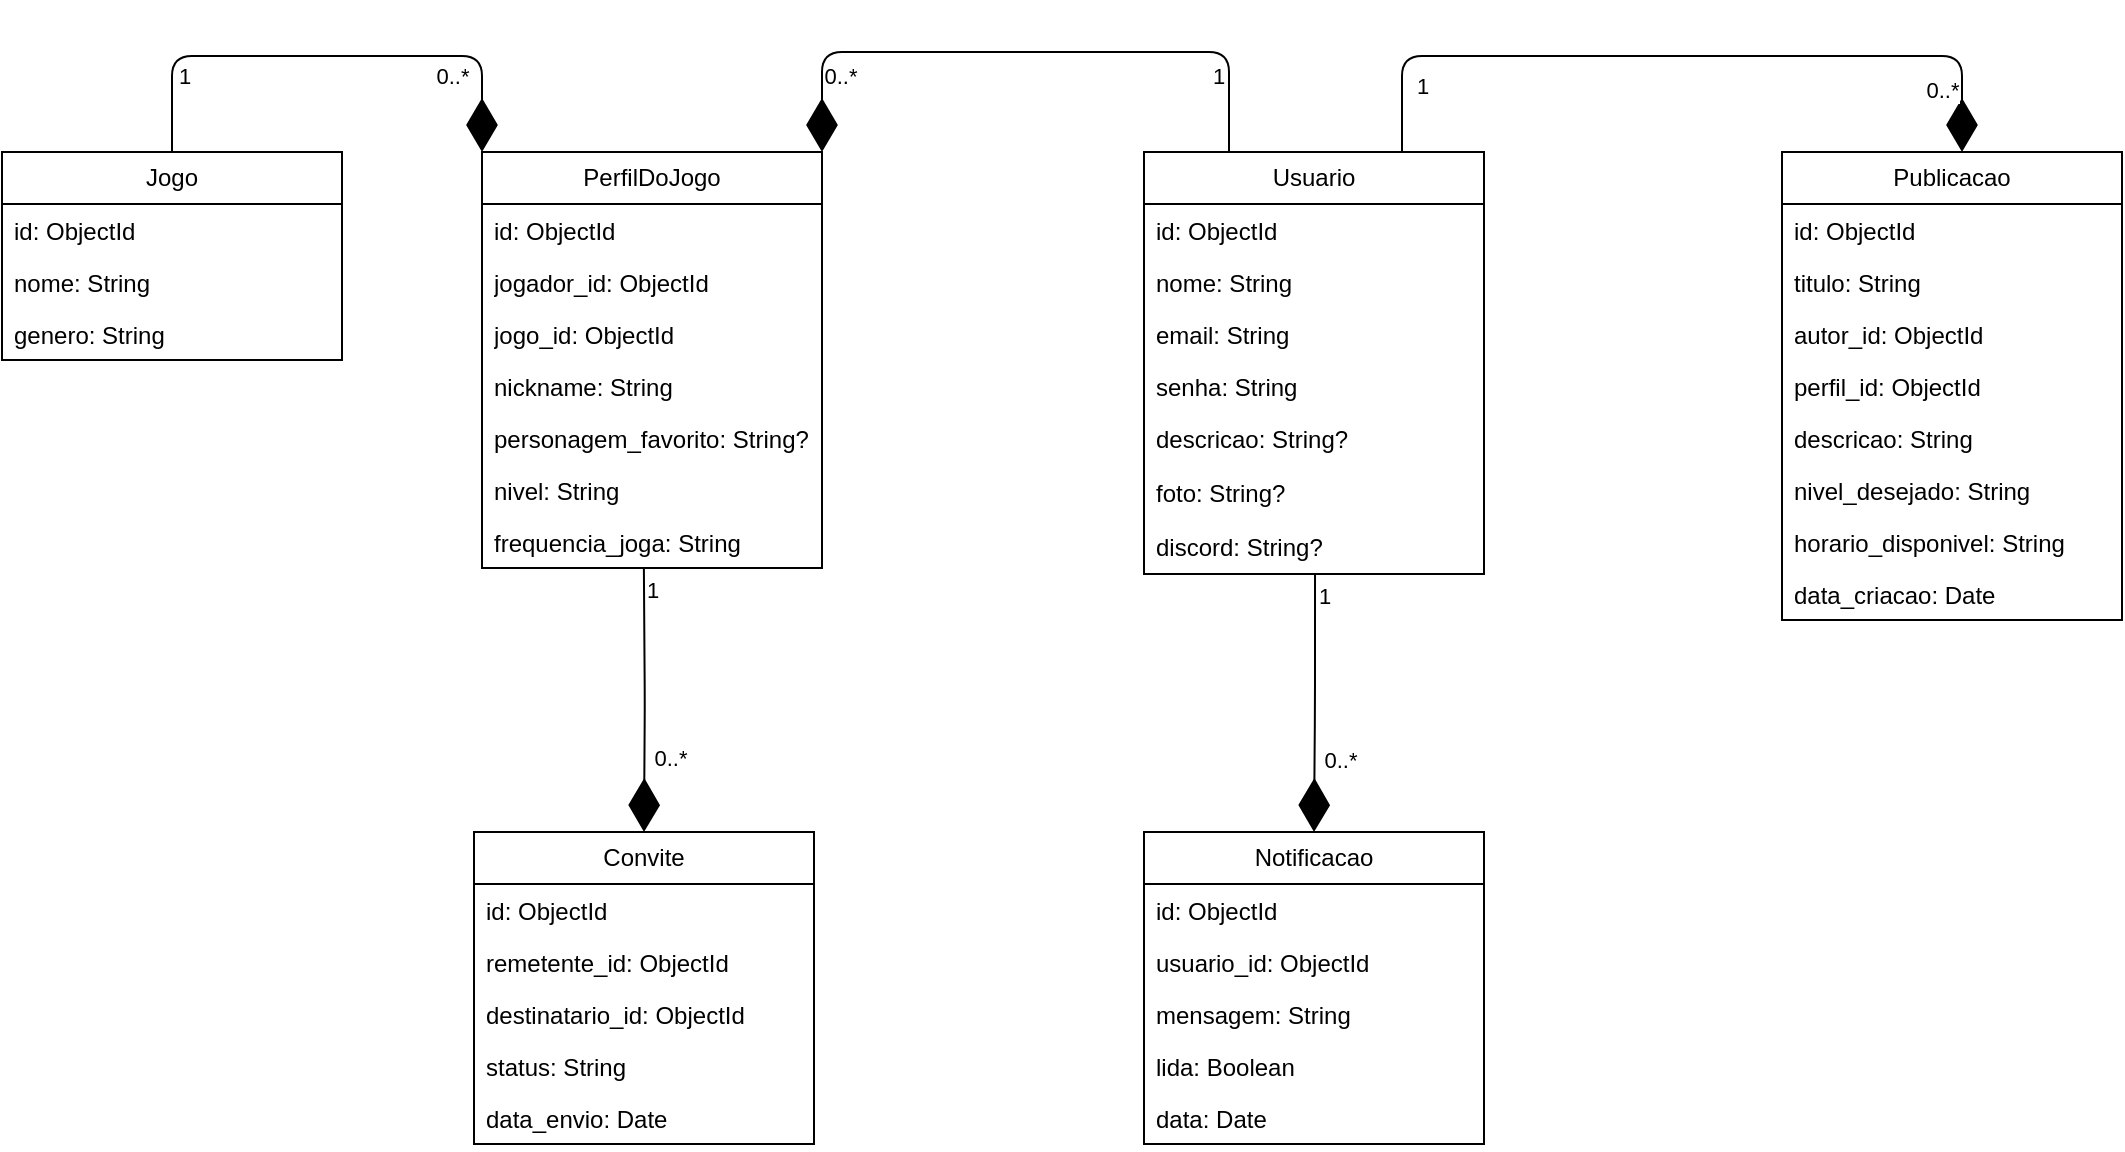 <mxfile>
    <diagram id="q0bv5TFum7khG15RQ4-P" name="Page-1">
        <mxGraphModel dx="2182" dy="1831" grid="1" gridSize="10" guides="1" tooltips="1" connect="1" arrows="1" fold="1" page="1" pageScale="1" pageWidth="850" pageHeight="1100" math="0" shadow="0">
            <root>
                <mxCell id="0"/>
                <mxCell id="1" parent="0"/>
                <mxCell id="148" value="Usuario" style="swimlane;fontStyle=0;childLayout=stackLayout;horizontal=1;startSize=26;fillColor=none;horizontalStack=0;resizeParent=1;resizeParentMax=0;resizeLast=0;collapsible=1;marginBottom=0;whiteSpace=wrap;html=1;swimlaneLine=1;rounded=0;shadow=0;glass=0;" parent="1" vertex="1">
                    <mxGeometry x="-39" y="-550" width="170" height="211" as="geometry">
                        <mxRectangle x="160" y="120" width="80" height="30" as="alternateBounds"/>
                    </mxGeometry>
                </mxCell>
                <mxCell id="149" value="id: ObjectId" style="text;strokeColor=none;fillColor=none;align=left;verticalAlign=top;spacingLeft=4;spacingRight=4;overflow=hidden;rotatable=0;points=[[0,0.5],[1,0.5]];portConstraint=eastwest;whiteSpace=wrap;html=1;" parent="148" vertex="1">
                    <mxGeometry y="26" width="170" height="26" as="geometry"/>
                </mxCell>
                <mxCell id="150" value="nome: String" style="text;strokeColor=none;fillColor=none;align=left;verticalAlign=top;spacingLeft=4;spacingRight=4;overflow=hidden;rotatable=0;points=[[0,0.5],[1,0.5]];portConstraint=eastwest;whiteSpace=wrap;html=1;" parent="148" vertex="1">
                    <mxGeometry y="52" width="170" height="26" as="geometry"/>
                </mxCell>
                <mxCell id="151" value="email: String" style="text;strokeColor=none;fillColor=none;align=left;verticalAlign=top;spacingLeft=4;spacingRight=4;overflow=hidden;rotatable=0;points=[[0,0.5],[1,0.5]];portConstraint=eastwest;whiteSpace=wrap;html=1;" parent="148" vertex="1">
                    <mxGeometry y="78" width="170" height="26" as="geometry"/>
                </mxCell>
                <mxCell id="152" value="senha: String" style="text;strokeColor=none;fillColor=none;align=left;verticalAlign=top;spacingLeft=4;spacingRight=4;overflow=hidden;rotatable=0;points=[[0,0.5],[1,0.5]];portConstraint=eastwest;whiteSpace=wrap;html=1;" parent="148" vertex="1">
                    <mxGeometry y="104" width="170" height="26" as="geometry"/>
                </mxCell>
                <mxCell id="153" value="descricao: String?" style="text;strokeColor=none;fillColor=none;align=left;verticalAlign=top;spacingLeft=4;spacingRight=4;overflow=hidden;rotatable=0;points=[[0,0.5],[1,0.5]];portConstraint=eastwest;whiteSpace=wrap;html=1;" parent="148" vertex="1">
                    <mxGeometry y="130" width="170" height="27" as="geometry"/>
                </mxCell>
                <mxCell id="154" value="foto: String?" style="text;strokeColor=none;fillColor=none;align=left;verticalAlign=top;spacingLeft=4;spacingRight=4;overflow=hidden;rotatable=0;points=[[0,0.5],[1,0.5]];portConstraint=eastwest;whiteSpace=wrap;html=1;" parent="148" vertex="1">
                    <mxGeometry y="157" width="170" height="27" as="geometry"/>
                </mxCell>
                <mxCell id="155" value="discord: String?" style="text;strokeColor=none;fillColor=none;align=left;verticalAlign=top;spacingLeft=4;spacingRight=4;overflow=hidden;rotatable=0;points=[[0,0.5],[1,0.5]];portConstraint=eastwest;whiteSpace=wrap;html=1;" parent="148" vertex="1">
                    <mxGeometry y="184" width="170" height="27" as="geometry"/>
                </mxCell>
                <mxCell id="156" value="Publicacao" style="swimlane;fontStyle=0;childLayout=stackLayout;horizontal=1;startSize=26;horizontalStack=0;resizeParent=1;resizeParentMax=0;resizeLast=0;collapsible=1;marginBottom=0;whiteSpace=wrap;html=1;align=center;verticalAlign=middle;fontFamily=Helvetica;fontSize=12;fillColor=none;" parent="1" vertex="1">
                    <mxGeometry x="280" y="-550" width="170" height="234" as="geometry">
                        <mxRectangle x="-340" y="684" width="100" height="30" as="alternateBounds"/>
                    </mxGeometry>
                </mxCell>
                <mxCell id="157" value="&lt;span style=&quot;color: rgb(0, 0, 0);&quot;&gt;id: ObjectId&lt;/span&gt;" style="text;strokeColor=none;fillColor=none;align=left;verticalAlign=top;spacingLeft=4;spacingRight=4;overflow=hidden;rotatable=0;points=[[0,0.5],[1,0.5]];portConstraint=eastwest;whiteSpace=wrap;html=1;fontFamily=Helvetica;fontSize=12;fontColor=default;fontStyle=0;" parent="156" vertex="1">
                    <mxGeometry y="26" width="170" height="26" as="geometry"/>
                </mxCell>
                <mxCell id="158" value="titulo: String" style="text;strokeColor=none;fillColor=none;align=left;verticalAlign=top;spacingLeft=4;spacingRight=4;overflow=hidden;rotatable=0;points=[[0,0.5],[1,0.5]];portConstraint=eastwest;whiteSpace=wrap;html=1;fontFamily=Helvetica;fontSize=12;fontColor=default;fontStyle=0;" parent="156" vertex="1">
                    <mxGeometry y="52" width="170" height="26" as="geometry"/>
                </mxCell>
                <mxCell id="159" value="autor_id: ObjectId" style="text;strokeColor=none;fillColor=none;align=left;verticalAlign=top;spacingLeft=4;spacingRight=4;overflow=hidden;rotatable=0;points=[[0,0.5],[1,0.5]];portConstraint=eastwest;whiteSpace=wrap;html=1;fontFamily=Helvetica;fontSize=12;fontColor=default;fontStyle=0;" parent="156" vertex="1">
                    <mxGeometry y="78" width="170" height="26" as="geometry"/>
                </mxCell>
                <mxCell id="160" value="perfil_id: ObjectId" style="text;strokeColor=none;fillColor=none;align=left;verticalAlign=top;spacingLeft=4;spacingRight=4;overflow=hidden;rotatable=0;points=[[0,0.5],[1,0.5]];portConstraint=eastwest;whiteSpace=wrap;html=1;fontFamily=Helvetica;fontSize=12;fontColor=default;fontStyle=0;" parent="156" vertex="1">
                    <mxGeometry y="104" width="170" height="26" as="geometry"/>
                </mxCell>
                <mxCell id="161" value="descricao: String" style="text;strokeColor=none;fillColor=none;align=left;verticalAlign=top;spacingLeft=4;spacingRight=4;overflow=hidden;rotatable=0;points=[[0,0.5],[1,0.5]];portConstraint=eastwest;whiteSpace=wrap;html=1;fontFamily=Helvetica;fontSize=12;fontColor=default;fontStyle=0;" parent="156" vertex="1">
                    <mxGeometry y="130" width="170" height="26" as="geometry"/>
                </mxCell>
                <mxCell id="162" value="nivel_desejado: String" style="text;strokeColor=none;fillColor=none;align=left;verticalAlign=top;spacingLeft=4;spacingRight=4;overflow=hidden;rotatable=0;points=[[0,0.5],[1,0.5]];portConstraint=eastwest;whiteSpace=wrap;html=1;fontFamily=Helvetica;fontSize=12;fontColor=default;fontStyle=0;" parent="156" vertex="1">
                    <mxGeometry y="156" width="170" height="26" as="geometry"/>
                </mxCell>
                <mxCell id="163" value="horario_disponivel: String" style="text;strokeColor=none;fillColor=none;align=left;verticalAlign=top;spacingLeft=4;spacingRight=4;overflow=hidden;rotatable=0;points=[[0,0.5],[1,0.5]];portConstraint=eastwest;whiteSpace=wrap;html=1;fontFamily=Helvetica;fontSize=12;fontColor=default;fontStyle=0;" parent="156" vertex="1">
                    <mxGeometry y="182" width="170" height="26" as="geometry"/>
                </mxCell>
                <mxCell id="164" value="data_criacao: Date" style="text;strokeColor=none;fillColor=none;align=left;verticalAlign=top;spacingLeft=4;spacingRight=4;overflow=hidden;rotatable=0;points=[[0,0.5],[1,0.5]];portConstraint=eastwest;whiteSpace=wrap;html=1;fontFamily=Helvetica;fontSize=12;fontColor=default;fontStyle=0;" parent="156" vertex="1">
                    <mxGeometry y="208" width="170" height="26" as="geometry"/>
                </mxCell>
                <mxCell id="165" value="Convite" style="swimlane;fontStyle=0;childLayout=stackLayout;horizontal=1;startSize=26;fillColor=none;horizontalStack=0;resizeParent=1;resizeParentMax=0;resizeLast=0;collapsible=1;marginBottom=0;whiteSpace=wrap;html=1;strokeColor=default;align=center;verticalAlign=middle;fontFamily=Helvetica;fontSize=12;fontColor=default;" parent="1" vertex="1">
                    <mxGeometry x="-374" y="-210" width="170" height="156" as="geometry">
                        <mxRectangle x="660" y="368" width="80" height="30" as="alternateBounds"/>
                    </mxGeometry>
                </mxCell>
                <mxCell id="166" value="&lt;span style=&quot;color: rgb(0, 0, 0);&quot;&gt;id: ObjectId&lt;/span&gt;" style="text;strokeColor=none;fillColor=none;align=left;verticalAlign=top;spacingLeft=4;spacingRight=4;overflow=hidden;rotatable=0;points=[[0,0.5],[1,0.5]];portConstraint=eastwest;whiteSpace=wrap;html=1;fontFamily=Helvetica;fontSize=12;fontColor=default;fontStyle=0;" parent="165" vertex="1">
                    <mxGeometry y="26" width="170" height="26" as="geometry"/>
                </mxCell>
                <mxCell id="167" value="remetente_id: ObjectId" style="text;strokeColor=none;fillColor=none;align=left;verticalAlign=top;spacingLeft=4;spacingRight=4;overflow=hidden;rotatable=0;points=[[0,0.5],[1,0.5]];portConstraint=eastwest;whiteSpace=wrap;html=1;fontFamily=Helvetica;fontSize=12;fontColor=default;fontStyle=0;" parent="165" vertex="1">
                    <mxGeometry y="52" width="170" height="26" as="geometry"/>
                </mxCell>
                <mxCell id="168" value="destinatario_id: ObjectId" style="text;strokeColor=none;fillColor=none;align=left;verticalAlign=top;spacingLeft=4;spacingRight=4;overflow=hidden;rotatable=0;points=[[0,0.5],[1,0.5]];portConstraint=eastwest;whiteSpace=wrap;html=1;fontFamily=Helvetica;fontSize=12;fontColor=default;fontStyle=0;" parent="165" vertex="1">
                    <mxGeometry y="78" width="170" height="26" as="geometry"/>
                </mxCell>
                <mxCell id="169" value="status: String" style="text;strokeColor=none;fillColor=none;align=left;verticalAlign=top;spacingLeft=4;spacingRight=4;overflow=hidden;rotatable=0;points=[[0,0.5],[1,0.5]];portConstraint=eastwest;whiteSpace=wrap;html=1;fontFamily=Helvetica;fontSize=12;fontColor=default;fontStyle=0;" parent="165" vertex="1">
                    <mxGeometry y="104" width="170" height="26" as="geometry"/>
                </mxCell>
                <mxCell id="170" value="data_envio: Date" style="text;strokeColor=none;fillColor=none;align=left;verticalAlign=top;spacingLeft=4;spacingRight=4;overflow=hidden;rotatable=0;points=[[0,0.5],[1,0.5]];portConstraint=eastwest;whiteSpace=wrap;html=1;fontFamily=Helvetica;fontSize=12;fontColor=default;fontStyle=0;" parent="165" vertex="1">
                    <mxGeometry y="130" width="170" height="26" as="geometry"/>
                </mxCell>
                <mxCell id="171" value="Jogo" style="swimlane;fontStyle=0;childLayout=stackLayout;horizontal=1;startSize=26;fillColor=none;horizontalStack=0;resizeParent=1;resizeParentMax=0;resizeLast=0;collapsible=1;marginBottom=0;whiteSpace=wrap;html=1;strokeColor=default;align=center;verticalAlign=middle;fontFamily=Helvetica;fontSize=12;fontColor=default;" parent="1" vertex="1">
                    <mxGeometry x="-610" y="-550" width="170" height="104" as="geometry">
                        <mxRectangle x="620" y="120" width="70" height="30" as="alternateBounds"/>
                    </mxGeometry>
                </mxCell>
                <mxCell id="172" value="&lt;span style=&quot;color: rgb(0, 0, 0);&quot;&gt;id: ObjectId&lt;/span&gt;" style="text;strokeColor=none;fillColor=none;align=left;verticalAlign=top;spacingLeft=4;spacingRight=4;overflow=hidden;rotatable=0;points=[[0,0.5],[1,0.5]];portConstraint=eastwest;whiteSpace=wrap;html=1;fontFamily=Helvetica;fontSize=12;fontColor=default;fontStyle=0;" parent="171" vertex="1">
                    <mxGeometry y="26" width="170" height="26" as="geometry"/>
                </mxCell>
                <mxCell id="173" value="nome: String" style="text;strokeColor=none;fillColor=none;align=left;verticalAlign=top;spacingLeft=4;spacingRight=4;overflow=hidden;rotatable=0;points=[[0,0.5],[1,0.5]];portConstraint=eastwest;whiteSpace=wrap;html=1;fontFamily=Helvetica;fontSize=12;fontColor=default;fontStyle=0;" parent="171" vertex="1">
                    <mxGeometry y="52" width="170" height="26" as="geometry"/>
                </mxCell>
                <mxCell id="174" value="genero: String" style="text;strokeColor=none;fillColor=none;align=left;verticalAlign=top;spacingLeft=4;spacingRight=4;overflow=hidden;rotatable=0;points=[[0,0.5],[1,0.5]];portConstraint=eastwest;whiteSpace=wrap;html=1;fontFamily=Helvetica;fontSize=12;fontColor=default;fontStyle=0;" parent="171" vertex="1">
                    <mxGeometry y="78" width="170" height="26" as="geometry"/>
                </mxCell>
                <mxCell id="175" style="edgeStyle=orthogonalEdgeStyle;html=1;exitX=0;exitY=0;exitDx=0;exitDy=0;entryX=0.5;entryY=0;entryDx=0;entryDy=0;endArrow=none;endFill=0;startArrow=diamondThin;startFill=1;endSize=6;startSize=24;" parent="1" source="177" target="171" edge="1">
                    <mxGeometry relative="1" as="geometry">
                        <mxPoint x="-197.5" y="-620" as="sourcePoint"/>
                        <mxPoint x="505" y="-620" as="targetPoint"/>
                        <Array as="points">
                            <mxPoint x="-370" y="-598"/>
                            <mxPoint x="-525" y="-598"/>
                        </Array>
                    </mxGeometry>
                </mxCell>
                <mxCell id="176" value="0..*" style="edgeLabel;html=1;align=center;verticalAlign=middle;resizable=0;points=[];" parent="175" vertex="1" connectable="0">
                    <mxGeometry x="-0.811" y="-1" relative="1" as="geometry">
                        <mxPoint x="-16" y="-15" as="offset"/>
                    </mxGeometry>
                </mxCell>
                <mxCell id="177" value="PerfilDoJogo" style="swimlane;fontStyle=0;childLayout=stackLayout;horizontal=1;startSize=26;fillColor=none;horizontalStack=0;resizeParent=1;resizeParentMax=0;resizeLast=0;collapsible=1;marginBottom=0;whiteSpace=wrap;html=1;swimlaneLine=1;rounded=0;shadow=0;glass=0;" parent="1" vertex="1">
                    <mxGeometry x="-370" y="-550" width="170" height="208" as="geometry">
                        <mxRectangle x="-120" y="120" width="80" height="30" as="alternateBounds"/>
                    </mxGeometry>
                </mxCell>
                <mxCell id="178" value="id: ObjectId" style="text;strokeColor=none;fillColor=none;align=left;verticalAlign=top;spacingLeft=4;spacingRight=4;overflow=hidden;rotatable=0;points=[[0,0.5],[1,0.5]];portConstraint=eastwest;whiteSpace=wrap;html=1;" parent="177" vertex="1">
                    <mxGeometry y="26" width="170" height="26" as="geometry"/>
                </mxCell>
                <mxCell id="179" value="jogador_id: ObjectId" style="text;strokeColor=none;fillColor=none;align=left;verticalAlign=top;spacingLeft=4;spacingRight=4;overflow=hidden;rotatable=0;points=[[0,0.5],[1,0.5]];portConstraint=eastwest;whiteSpace=wrap;html=1;" parent="177" vertex="1">
                    <mxGeometry y="52" width="170" height="26" as="geometry"/>
                </mxCell>
                <mxCell id="180" value="jogo_id: ObjectId" style="text;strokeColor=none;fillColor=none;align=left;verticalAlign=top;spacingLeft=4;spacingRight=4;overflow=hidden;rotatable=0;points=[[0,0.5],[1,0.5]];portConstraint=eastwest;whiteSpace=wrap;html=1;" parent="177" vertex="1">
                    <mxGeometry y="78" width="170" height="26" as="geometry"/>
                </mxCell>
                <mxCell id="181" value="nickname: String" style="text;strokeColor=none;fillColor=none;align=left;verticalAlign=top;spacingLeft=4;spacingRight=4;overflow=hidden;rotatable=0;points=[[0,0.5],[1,0.5]];portConstraint=eastwest;whiteSpace=wrap;html=1;" parent="177" vertex="1">
                    <mxGeometry y="104" width="170" height="26" as="geometry"/>
                </mxCell>
                <mxCell id="182" value="personagem_favorito: String?" style="text;strokeColor=none;fillColor=none;align=left;verticalAlign=top;spacingLeft=4;spacingRight=4;overflow=hidden;rotatable=0;points=[[0,0.5],[1,0.5]];portConstraint=eastwest;whiteSpace=wrap;html=1;" parent="177" vertex="1">
                    <mxGeometry y="130" width="170" height="26" as="geometry"/>
                </mxCell>
                <mxCell id="183" value="nivel: String" style="text;strokeColor=none;fillColor=none;align=left;verticalAlign=top;spacingLeft=4;spacingRight=4;overflow=hidden;rotatable=0;points=[[0,0.5],[1,0.5]];portConstraint=eastwest;whiteSpace=wrap;html=1;" parent="177" vertex="1">
                    <mxGeometry y="156" width="170" height="26" as="geometry"/>
                </mxCell>
                <mxCell id="184" value="frequencia_joga: String" style="text;strokeColor=none;fillColor=none;align=left;verticalAlign=top;spacingLeft=4;spacingRight=4;overflow=hidden;rotatable=0;points=[[0,0.5],[1,0.5]];portConstraint=eastwest;whiteSpace=wrap;html=1;" parent="177" vertex="1">
                    <mxGeometry y="182" width="170" height="26" as="geometry"/>
                </mxCell>
                <mxCell id="185" value="" style="endArrow=diamondThin;endFill=1;endSize=24;html=1;entryX=1;entryY=0;entryDx=0;entryDy=0;edgeStyle=orthogonalEdgeStyle;exitX=0.25;exitY=0;exitDx=0;exitDy=0;" parent="1" source="148" target="177" edge="1">
                    <mxGeometry width="160" relative="1" as="geometry">
                        <mxPoint x="11" y="-620" as="sourcePoint"/>
                        <mxPoint x="253" y="-650" as="targetPoint"/>
                        <Array as="points">
                            <mxPoint x="3" y="-600"/>
                            <mxPoint x="-200" y="-600"/>
                        </Array>
                    </mxGeometry>
                </mxCell>
                <mxCell id="186" value="1" style="edgeLabel;html=1;align=center;verticalAlign=middle;resizable=0;points=[];" parent="185" vertex="1" connectable="0">
                    <mxGeometry x="-0.658" y="1" relative="1" as="geometry">
                        <mxPoint x="-4" y="11" as="offset"/>
                    </mxGeometry>
                </mxCell>
                <mxCell id="187" value="0..*" style="edgeLabel;html=1;align=center;verticalAlign=middle;resizable=0;points=[];" parent="185" vertex="1" connectable="0">
                    <mxGeometry x="0.63" y="2" relative="1" as="geometry">
                        <mxPoint x="3" y="10" as="offset"/>
                    </mxGeometry>
                </mxCell>
                <mxCell id="188" value="1" style="edgeLabel;html=1;align=center;verticalAlign=middle;resizable=0;points=[];" parent="185" vertex="1" connectable="0">
                    <mxGeometry x="-0.658" y="1" relative="1" as="geometry">
                        <mxPoint x="-521" y="11" as="offset"/>
                    </mxGeometry>
                </mxCell>
                <mxCell id="189" value="" style="endArrow=diamondThin;endFill=1;endSize=24;html=1;edgeStyle=orthogonalEdgeStyle;exitX=0.503;exitY=0.997;exitDx=0;exitDy=0;exitPerimeter=0;" parent="1" source="155" target="195" edge="1">
                    <mxGeometry width="160" relative="1" as="geometry">
                        <mxPoint x="421" y="-503.06" as="sourcePoint"/>
                        <mxPoint x="421" y="-372.06" as="targetPoint"/>
                        <Array as="points"/>
                    </mxGeometry>
                </mxCell>
                <mxCell id="190" value="1" style="edgeLabel;html=1;align=center;verticalAlign=middle;resizable=0;points=[];" parent="189" vertex="1" connectable="0">
                    <mxGeometry x="-0.896" y="-3" relative="1" as="geometry">
                        <mxPoint x="7" y="4" as="offset"/>
                    </mxGeometry>
                </mxCell>
                <mxCell id="191" value="0..*" style="edgeLabel;html=1;align=center;verticalAlign=middle;resizable=0;points=[];" parent="189" vertex="1" connectable="0">
                    <mxGeometry x="0.424" relative="1" as="geometry">
                        <mxPoint x="13" y="1" as="offset"/>
                    </mxGeometry>
                </mxCell>
                <mxCell id="192" value="" style="endArrow=diamondThin;endFill=1;endSize=24;html=1;edgeStyle=orthogonalEdgeStyle;" parent="1" source="148" target="156" edge="1">
                    <mxGeometry width="160" relative="1" as="geometry">
                        <mxPoint x="40" y="-338" as="sourcePoint"/>
                        <mxPoint x="111" y="-412" as="targetPoint"/>
                        <Array as="points">
                            <mxPoint x="90" y="-598"/>
                            <mxPoint x="370" y="-598"/>
                        </Array>
                    </mxGeometry>
                </mxCell>
                <mxCell id="193" value="1" style="edgeLabel;html=1;align=center;verticalAlign=middle;resizable=0;points=[];" parent="192" vertex="1" connectable="0">
                    <mxGeometry x="-0.904" y="-1" relative="1" as="geometry">
                        <mxPoint x="9" y="-15" as="offset"/>
                    </mxGeometry>
                </mxCell>
                <mxCell id="194" value="0..*" style="edgeLabel;html=1;align=center;verticalAlign=middle;resizable=0;points=[];" parent="192" vertex="1" connectable="0">
                    <mxGeometry x="0.778" relative="1" as="geometry">
                        <mxPoint x="-10" y="10" as="offset"/>
                    </mxGeometry>
                </mxCell>
                <mxCell id="195" value="Notificacao" style="swimlane;fontStyle=0;childLayout=stackLayout;horizontal=1;startSize=26;fillColor=none;horizontalStack=0;resizeParent=1;resizeParentMax=0;resizeLast=0;collapsible=1;marginBottom=0;whiteSpace=wrap;html=1;strokeColor=default;align=center;verticalAlign=middle;fontFamily=Helvetica;fontSize=12;fontColor=default;" parent="1" vertex="1">
                    <mxGeometry x="-39" y="-210" width="170" height="156" as="geometry">
                        <mxRectangle x="660" y="368" width="80" height="30" as="alternateBounds"/>
                    </mxGeometry>
                </mxCell>
                <mxCell id="196" value="&lt;span style=&quot;color: rgb(0, 0, 0);&quot;&gt;id: ObjectId&lt;/span&gt;" style="text;strokeColor=none;fillColor=none;align=left;verticalAlign=top;spacingLeft=4;spacingRight=4;overflow=hidden;rotatable=0;points=[[0,0.5],[1,0.5]];portConstraint=eastwest;whiteSpace=wrap;html=1;fontFamily=Helvetica;fontSize=12;fontColor=default;fontStyle=0;" parent="195" vertex="1">
                    <mxGeometry y="26" width="170" height="26" as="geometry"/>
                </mxCell>
                <mxCell id="197" value="usuario_id: ObjectId" style="text;strokeColor=none;fillColor=none;align=left;verticalAlign=top;spacingLeft=4;spacingRight=4;overflow=hidden;rotatable=0;points=[[0,0.5],[1,0.5]];portConstraint=eastwest;whiteSpace=wrap;html=1;fontFamily=Helvetica;fontSize=12;fontColor=default;fontStyle=0;" parent="195" vertex="1">
                    <mxGeometry y="52" width="170" height="26" as="geometry"/>
                </mxCell>
                <mxCell id="198" value="mensagem: String" style="text;strokeColor=none;fillColor=none;align=left;verticalAlign=top;spacingLeft=4;spacingRight=4;overflow=hidden;rotatable=0;points=[[0,0.5],[1,0.5]];portConstraint=eastwest;whiteSpace=wrap;html=1;fontFamily=Helvetica;fontSize=12;fontColor=default;fontStyle=0;" parent="195" vertex="1">
                    <mxGeometry y="78" width="170" height="26" as="geometry"/>
                </mxCell>
                <mxCell id="199" value="lida: Boolean" style="text;strokeColor=none;fillColor=none;align=left;verticalAlign=top;spacingLeft=4;spacingRight=4;overflow=hidden;rotatable=0;points=[[0,0.5],[1,0.5]];portConstraint=eastwest;whiteSpace=wrap;html=1;fontFamily=Helvetica;fontSize=12;fontColor=default;fontStyle=0;" parent="195" vertex="1">
                    <mxGeometry y="104" width="170" height="26" as="geometry"/>
                </mxCell>
                <mxCell id="200" value="data: Date" style="text;strokeColor=none;fillColor=none;align=left;verticalAlign=top;spacingLeft=4;spacingRight=4;overflow=hidden;rotatable=0;points=[[0,0.5],[1,0.5]];portConstraint=eastwest;whiteSpace=wrap;html=1;fontFamily=Helvetica;fontSize=12;fontColor=default;fontStyle=0;" parent="195" vertex="1">
                    <mxGeometry y="130" width="170" height="26" as="geometry"/>
                </mxCell>
                <mxCell id="201" value="" style="endArrow=diamondThin;endFill=1;endSize=24;html=1;edgeStyle=orthogonalEdgeStyle;exitX=0.503;exitY=0.997;exitDx=0;exitDy=0;exitPerimeter=0;" parent="1" target="165" edge="1">
                    <mxGeometry width="160" relative="1" as="geometry">
                        <mxPoint x="-289.06" y="-342" as="sourcePoint"/>
                        <mxPoint x="-80" y="-280" as="targetPoint"/>
                        <Array as="points"/>
                    </mxGeometry>
                </mxCell>
                <mxCell id="202" value="1" style="edgeLabel;html=1;align=center;verticalAlign=middle;resizable=0;points=[];" parent="201" vertex="1" connectable="0">
                    <mxGeometry x="-0.896" y="-3" relative="1" as="geometry">
                        <mxPoint x="7" y="4" as="offset"/>
                    </mxGeometry>
                </mxCell>
                <mxCell id="203" value="0..*" style="edgeLabel;html=1;align=center;verticalAlign=middle;resizable=0;points=[];" parent="201" vertex="1" connectable="0">
                    <mxGeometry x="0.424" relative="1" as="geometry">
                        <mxPoint x="13" y="1" as="offset"/>
                    </mxGeometry>
                </mxCell>
            </root>
        </mxGraphModel>
    </diagram>
</mxfile>